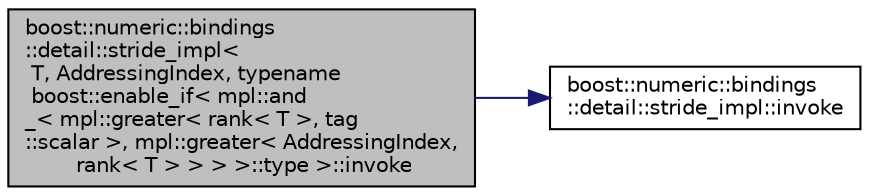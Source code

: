 digraph "boost::numeric::bindings::detail::stride_impl&lt; T, AddressingIndex, typename boost::enable_if&lt; mpl::and_&lt; mpl::greater&lt; rank&lt; T &gt;, tag::scalar &gt;, mpl::greater&lt; AddressingIndex, rank&lt; T &gt; &gt; &gt; &gt;::type &gt;::invoke"
{
  edge [fontname="Helvetica",fontsize="10",labelfontname="Helvetica",labelfontsize="10"];
  node [fontname="Helvetica",fontsize="10",shape=record];
  rankdir="LR";
  Node0 [label="boost::numeric::bindings\l::detail::stride_impl\<\l T, AddressingIndex, typename\l boost::enable_if\< mpl::and\l_\< mpl::greater\< rank\< T \>, tag\l::scalar \>, mpl::greater\< AddressingIndex,\l rank\< T \> \> \> \>::type \>::invoke",height=0.2,width=0.4,color="black", fillcolor="grey75", style="filled", fontcolor="black"];
  Node0 -> Node1 [color="midnightblue",fontsize="10",style="solid",fontname="Helvetica"];
  Node1 [label="boost::numeric::bindings\l::detail::stride_impl::invoke",height=0.2,width=0.4,color="black", fillcolor="white", style="filled",URL="$db/d8c/structboost_1_1numeric_1_1bindings_1_1detail_1_1stride__impl.html#a269bc361962f7a6d1978226275fb97cc"];
}
